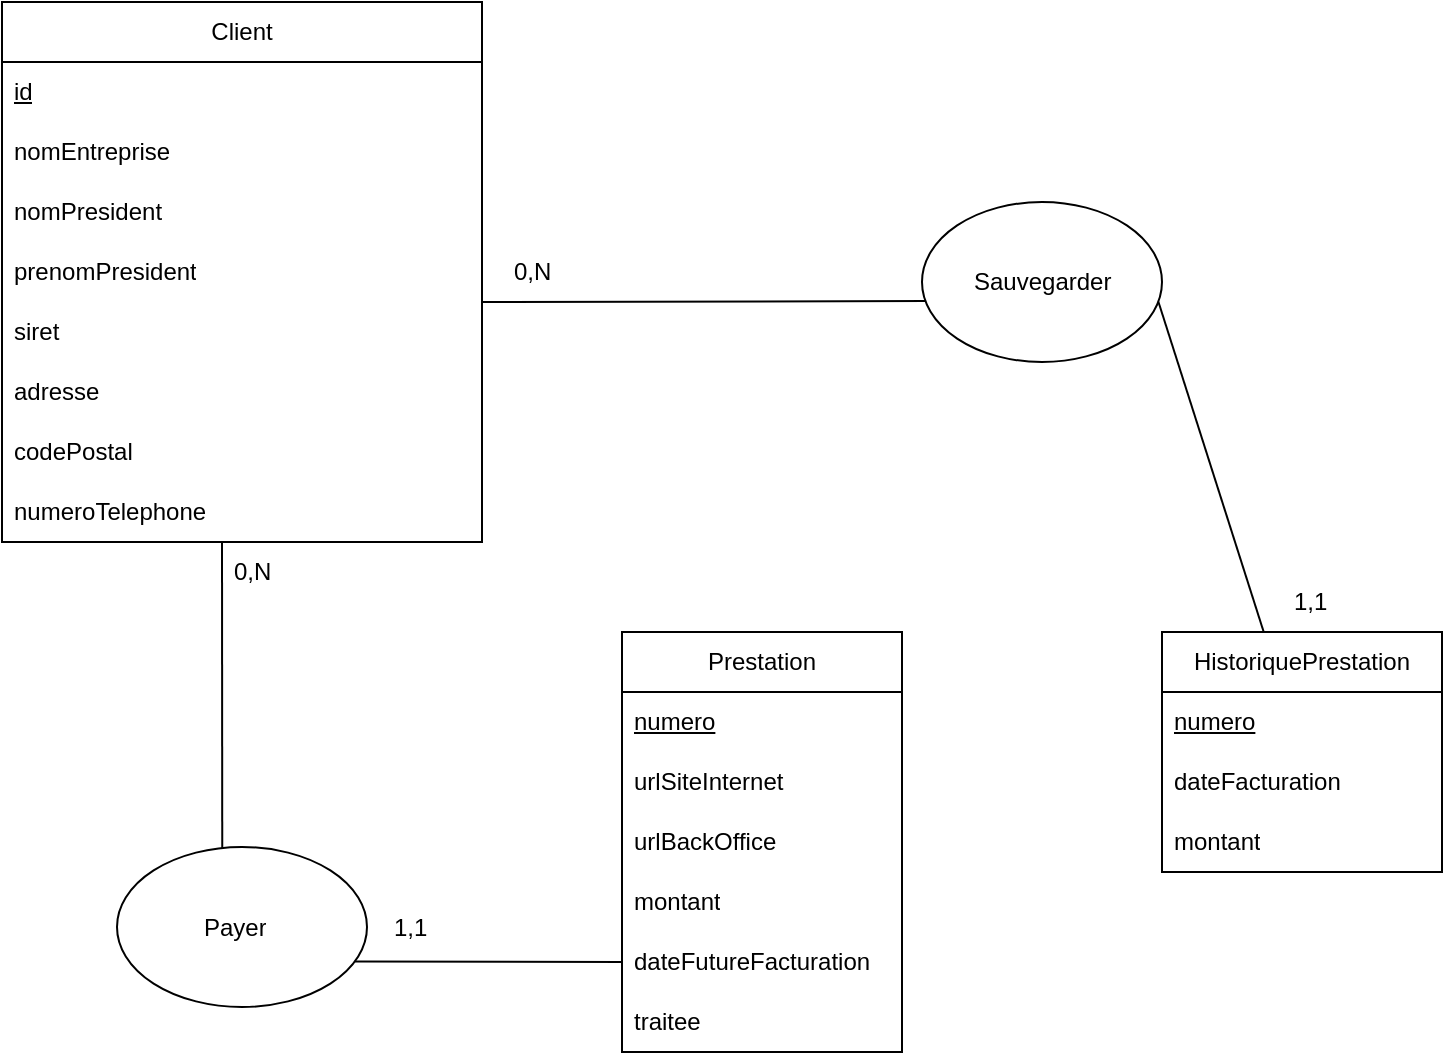 <mxfile version="20.8.3" type="github"><diagram id="iYAiYF2n1-anD4UUgkzh" name="Page-1"><mxGraphModel dx="1908" dy="1076" grid="1" gridSize="10" guides="1" tooltips="1" connect="1" arrows="1" fold="1" page="1" pageScale="1" pageWidth="3300" pageHeight="4681" math="0" shadow="0"><root><mxCell id="0"/><mxCell id="1" parent="0"/><mxCell id="dJ6SLA21yP_gBQb28mrh-1" value="Client" style="swimlane;fontStyle=0;childLayout=stackLayout;horizontal=1;startSize=30;horizontalStack=0;resizeParent=1;resizeParentMax=0;resizeLast=0;collapsible=1;marginBottom=0;whiteSpace=wrap;html=1;" vertex="1" parent="1"><mxGeometry x="970" y="210" width="240" height="270" as="geometry"/></mxCell><mxCell id="dJ6SLA21yP_gBQb28mrh-16" value="id" style="text;strokeColor=none;fillColor=none;align=left;verticalAlign=middle;spacingLeft=4;spacingRight=4;overflow=hidden;points=[[0,0.5],[1,0.5]];portConstraint=eastwest;rotatable=0;whiteSpace=wrap;html=1;fontStyle=4" vertex="1" parent="dJ6SLA21yP_gBQb28mrh-1"><mxGeometry y="30" width="240" height="30" as="geometry"/></mxCell><mxCell id="dJ6SLA21yP_gBQb28mrh-15" value="nomEntreprise" style="text;strokeColor=none;fillColor=none;align=left;verticalAlign=middle;spacingLeft=4;spacingRight=4;overflow=hidden;points=[[0,0.5],[1,0.5]];portConstraint=eastwest;rotatable=0;whiteSpace=wrap;html=1;" vertex="1" parent="dJ6SLA21yP_gBQb28mrh-1"><mxGeometry y="60" width="240" height="30" as="geometry"/></mxCell><mxCell id="dJ6SLA21yP_gBQb28mrh-2" value="nomPresident" style="text;strokeColor=none;fillColor=none;align=left;verticalAlign=middle;spacingLeft=4;spacingRight=4;overflow=hidden;points=[[0,0.5],[1,0.5]];portConstraint=eastwest;rotatable=0;whiteSpace=wrap;html=1;fontStyle=0" vertex="1" parent="dJ6SLA21yP_gBQb28mrh-1"><mxGeometry y="90" width="240" height="30" as="geometry"/></mxCell><mxCell id="dJ6SLA21yP_gBQb28mrh-3" value="prenomPresident" style="text;strokeColor=none;fillColor=none;align=left;verticalAlign=middle;spacingLeft=4;spacingRight=4;overflow=hidden;points=[[0,0.5],[1,0.5]];portConstraint=eastwest;rotatable=0;whiteSpace=wrap;html=1;" vertex="1" parent="dJ6SLA21yP_gBQb28mrh-1"><mxGeometry y="120" width="240" height="30" as="geometry"/></mxCell><mxCell id="dJ6SLA21yP_gBQb28mrh-4" value="siret" style="text;strokeColor=none;fillColor=none;align=left;verticalAlign=middle;spacingLeft=4;spacingRight=4;overflow=hidden;points=[[0,0.5],[1,0.5]];portConstraint=eastwest;rotatable=0;whiteSpace=wrap;html=1;" vertex="1" parent="dJ6SLA21yP_gBQb28mrh-1"><mxGeometry y="150" width="240" height="30" as="geometry"/></mxCell><mxCell id="dJ6SLA21yP_gBQb28mrh-12" value="adresse" style="text;strokeColor=none;fillColor=none;align=left;verticalAlign=middle;spacingLeft=4;spacingRight=4;overflow=hidden;points=[[0,0.5],[1,0.5]];portConstraint=eastwest;rotatable=0;whiteSpace=wrap;html=1;" vertex="1" parent="dJ6SLA21yP_gBQb28mrh-1"><mxGeometry y="180" width="240" height="30" as="geometry"/></mxCell><mxCell id="dJ6SLA21yP_gBQb28mrh-13" value="codePostal" style="text;strokeColor=none;fillColor=none;align=left;verticalAlign=middle;spacingLeft=4;spacingRight=4;overflow=hidden;points=[[0,0.5],[1,0.5]];portConstraint=eastwest;rotatable=0;whiteSpace=wrap;html=1;" vertex="1" parent="dJ6SLA21yP_gBQb28mrh-1"><mxGeometry y="210" width="240" height="30" as="geometry"/></mxCell><mxCell id="dJ6SLA21yP_gBQb28mrh-14" value="numeroTelephone" style="text;strokeColor=none;fillColor=none;align=left;verticalAlign=middle;spacingLeft=4;spacingRight=4;overflow=hidden;points=[[0,0.5],[1,0.5]];portConstraint=eastwest;rotatable=0;whiteSpace=wrap;html=1;" vertex="1" parent="dJ6SLA21yP_gBQb28mrh-1"><mxGeometry y="240" width="240" height="30" as="geometry"/></mxCell><mxCell id="dJ6SLA21yP_gBQb28mrh-27" value="" style="ellipse;whiteSpace=wrap;html=1;fontStyle=0;startSize=30;rotation=-90;" vertex="1" parent="1"><mxGeometry x="1050" y="610" width="80" height="125" as="geometry"/></mxCell><mxCell id="dJ6SLA21yP_gBQb28mrh-31" value="Prestation" style="swimlane;fontStyle=0;childLayout=stackLayout;horizontal=1;startSize=30;horizontalStack=0;resizeParent=1;resizeParentMax=0;resizeLast=0;collapsible=1;marginBottom=0;whiteSpace=wrap;html=1;" vertex="1" parent="1"><mxGeometry x="1280" y="525" width="140" height="210" as="geometry"/></mxCell><mxCell id="dJ6SLA21yP_gBQb28mrh-32" value="numero" style="text;strokeColor=none;fillColor=none;align=left;verticalAlign=middle;spacingLeft=4;spacingRight=4;overflow=hidden;points=[[0,0.5],[1,0.5]];portConstraint=eastwest;rotatable=0;whiteSpace=wrap;html=1;fontStyle=4" vertex="1" parent="dJ6SLA21yP_gBQb28mrh-31"><mxGeometry y="30" width="140" height="30" as="geometry"/></mxCell><mxCell id="dJ6SLA21yP_gBQb28mrh-40" value="urlSiteInternet" style="text;strokeColor=none;fillColor=none;align=left;verticalAlign=middle;spacingLeft=4;spacingRight=4;overflow=hidden;points=[[0,0.5],[1,0.5]];portConstraint=eastwest;rotatable=0;whiteSpace=wrap;html=1;" vertex="1" parent="dJ6SLA21yP_gBQb28mrh-31"><mxGeometry y="60" width="140" height="30" as="geometry"/></mxCell><mxCell id="dJ6SLA21yP_gBQb28mrh-41" value="urlBackOffice" style="text;strokeColor=none;fillColor=none;align=left;verticalAlign=middle;spacingLeft=4;spacingRight=4;overflow=hidden;points=[[0,0.5],[1,0.5]];portConstraint=eastwest;rotatable=0;whiteSpace=wrap;html=1;" vertex="1" parent="dJ6SLA21yP_gBQb28mrh-31"><mxGeometry y="90" width="140" height="30" as="geometry"/></mxCell><mxCell id="dJ6SLA21yP_gBQb28mrh-42" value="montant" style="text;strokeColor=none;fillColor=none;align=left;verticalAlign=middle;spacingLeft=4;spacingRight=4;overflow=hidden;points=[[0,0.5],[1,0.5]];portConstraint=eastwest;rotatable=0;whiteSpace=wrap;html=1;" vertex="1" parent="dJ6SLA21yP_gBQb28mrh-31"><mxGeometry y="120" width="140" height="30" as="geometry"/></mxCell><mxCell id="dJ6SLA21yP_gBQb28mrh-34" value="dateFutureFacturation" style="text;strokeColor=none;fillColor=none;align=left;verticalAlign=middle;spacingLeft=4;spacingRight=4;overflow=hidden;points=[[0,0.5],[1,0.5]];portConstraint=eastwest;rotatable=0;whiteSpace=wrap;html=1;" vertex="1" parent="dJ6SLA21yP_gBQb28mrh-31"><mxGeometry y="150" width="140" height="30" as="geometry"/></mxCell><mxCell id="dJ6SLA21yP_gBQb28mrh-43" value="traitee" style="text;strokeColor=none;fillColor=none;align=left;verticalAlign=middle;spacingLeft=4;spacingRight=4;overflow=hidden;points=[[0,0.5],[1,0.5]];portConstraint=eastwest;rotatable=0;whiteSpace=wrap;html=1;" vertex="1" parent="dJ6SLA21yP_gBQb28mrh-31"><mxGeometry y="180" width="140" height="30" as="geometry"/></mxCell><mxCell id="dJ6SLA21yP_gBQb28mrh-35" value="" style="endArrow=none;html=1;rounded=0;exitX=0.99;exitY=0.421;exitDx=0;exitDy=0;exitPerimeter=0;" edge="1" parent="1" source="dJ6SLA21yP_gBQb28mrh-27"><mxGeometry width="50" height="50" relative="1" as="geometry"><mxPoint x="1080" y="630" as="sourcePoint"/><mxPoint x="1080" y="480" as="targetPoint"/></mxGeometry></mxCell><mxCell id="dJ6SLA21yP_gBQb28mrh-36" value="" style="endArrow=none;html=1;rounded=0;exitX=0.284;exitY=0.952;exitDx=0;exitDy=0;exitPerimeter=0;entryX=0;entryY=0.5;entryDx=0;entryDy=0;" edge="1" parent="1" source="dJ6SLA21yP_gBQb28mrh-27"><mxGeometry width="50" height="50" relative="1" as="geometry"><mxPoint x="1090.125" y="643.3" as="sourcePoint"/><mxPoint x="1280" y="690" as="targetPoint"/></mxGeometry></mxCell><mxCell id="dJ6SLA21yP_gBQb28mrh-37" value="Payer" style="text;strokeColor=none;fillColor=none;align=left;verticalAlign=middle;spacingLeft=4;spacingRight=4;overflow=hidden;points=[[0,0.5],[1,0.5]];portConstraint=eastwest;rotatable=0;whiteSpace=wrap;html=1;" vertex="1" parent="1"><mxGeometry x="1065" y="657.5" width="50" height="30" as="geometry"/></mxCell><mxCell id="dJ6SLA21yP_gBQb28mrh-38" value="0,N&lt;span style=&quot;color: rgba(0, 0, 0, 0); font-family: monospace; font-size: 0px;&quot;&gt;%3CmxGraphModel%3E%3Croot%3E%3CmxCell%20id%3D%220%22%2F%3E%3CmxCell%20id%3D%221%22%20parent%3D%220%22%2F%3E%3CmxCell%20id%3D%222%22%20value%3D%22%22%20style%3D%22endArrow%3Dnone%3Bhtml%3D1%3Brounded%3D0%3BexitX%3D0.99%3BexitY%3D0.421%3BexitDx%3D0%3BexitDy%3D0%3BexitPerimeter%3D0%3B%22%20edge%3D%221%22%20parent%3D%221%22%3E%3CmxGeometry%20width%3D%2250%22%20height%3D%2250%22%20relative%3D%221%22%20as%3D%22geometry%22%3E%3CmxPoint%20x%3D%22120.125%22%20y%3D%22583.3%22%20as%3D%22sourcePoint%22%2F%3E%3CmxPoint%20x%3D%22120%22%20y%3D%22430%22%20as%3D%22targetPoint%22%2F%3E%3C%2FmxGeometry%3E%3C%2FmxCell%3E%3C%2Froot%3E%3C%2FmxGraphModel%3E&lt;/span&gt;" style="text;strokeColor=none;fillColor=none;align=left;verticalAlign=middle;spacingLeft=4;spacingRight=4;overflow=hidden;points=[[0,0.5],[1,0.5]];portConstraint=eastwest;rotatable=0;whiteSpace=wrap;html=1;" vertex="1" parent="1"><mxGeometry x="1080" y="480" width="80" height="30" as="geometry"/></mxCell><mxCell id="dJ6SLA21yP_gBQb28mrh-39" value="1,1" style="text;strokeColor=none;fillColor=none;align=left;verticalAlign=middle;spacingLeft=4;spacingRight=4;overflow=hidden;points=[[0,0.5],[1,0.5]];portConstraint=eastwest;rotatable=0;whiteSpace=wrap;html=1;" vertex="1" parent="1"><mxGeometry x="1160" y="657.5" width="80" height="30" as="geometry"/></mxCell><mxCell id="dJ6SLA21yP_gBQb28mrh-44" value="HistoriquePrestation" style="swimlane;fontStyle=0;childLayout=stackLayout;horizontal=1;startSize=30;horizontalStack=0;resizeParent=1;resizeParentMax=0;resizeLast=0;collapsible=1;marginBottom=0;whiteSpace=wrap;html=1;" vertex="1" parent="1"><mxGeometry x="1550" y="525" width="140" height="120" as="geometry"/></mxCell><mxCell id="dJ6SLA21yP_gBQb28mrh-45" value="&lt;u&gt;numero&lt;/u&gt;" style="text;strokeColor=none;fillColor=none;align=left;verticalAlign=middle;spacingLeft=4;spacingRight=4;overflow=hidden;points=[[0,0.5],[1,0.5]];portConstraint=eastwest;rotatable=0;whiteSpace=wrap;html=1;" vertex="1" parent="dJ6SLA21yP_gBQb28mrh-44"><mxGeometry y="30" width="140" height="30" as="geometry"/></mxCell><mxCell id="dJ6SLA21yP_gBQb28mrh-46" value="dateFacturation" style="text;strokeColor=none;fillColor=none;align=left;verticalAlign=middle;spacingLeft=4;spacingRight=4;overflow=hidden;points=[[0,0.5],[1,0.5]];portConstraint=eastwest;rotatable=0;whiteSpace=wrap;html=1;" vertex="1" parent="dJ6SLA21yP_gBQb28mrh-44"><mxGeometry y="60" width="140" height="30" as="geometry"/></mxCell><mxCell id="dJ6SLA21yP_gBQb28mrh-47" value="montant" style="text;strokeColor=none;fillColor=none;align=left;verticalAlign=middle;spacingLeft=4;spacingRight=4;overflow=hidden;points=[[0,0.5],[1,0.5]];portConstraint=eastwest;rotatable=0;whiteSpace=wrap;html=1;" vertex="1" parent="dJ6SLA21yP_gBQb28mrh-44"><mxGeometry y="90" width="140" height="30" as="geometry"/></mxCell><mxCell id="dJ6SLA21yP_gBQb28mrh-49" value="" style="ellipse;whiteSpace=wrap;html=1;" vertex="1" parent="1"><mxGeometry x="1430" y="310" width="120" height="80" as="geometry"/></mxCell><mxCell id="dJ6SLA21yP_gBQb28mrh-50" value="Sauvegarder" style="text;strokeColor=none;fillColor=none;align=left;verticalAlign=middle;spacingLeft=4;spacingRight=4;overflow=hidden;points=[[0,0.5],[1,0.5]];portConstraint=eastwest;rotatable=0;whiteSpace=wrap;html=1;" vertex="1" parent="1"><mxGeometry x="1450" y="335" width="80" height="30" as="geometry"/></mxCell><mxCell id="dJ6SLA21yP_gBQb28mrh-51" value="" style="endArrow=none;html=1;rounded=0;entryX=0.015;entryY=0.619;entryDx=0;entryDy=0;exitX=0.998;exitY=0;exitDx=0;exitDy=0;exitPerimeter=0;entryPerimeter=0;" edge="1" parent="1" source="dJ6SLA21yP_gBQb28mrh-4" target="dJ6SLA21yP_gBQb28mrh-49"><mxGeometry width="50" height="50" relative="1" as="geometry"><mxPoint x="1400" y="500" as="sourcePoint"/><mxPoint x="1450" y="450" as="targetPoint"/></mxGeometry></mxCell><mxCell id="dJ6SLA21yP_gBQb28mrh-52" value="" style="endArrow=none;html=1;rounded=0;entryX=0.985;entryY=0.623;entryDx=0;entryDy=0;entryPerimeter=0;" edge="1" parent="1" source="dJ6SLA21yP_gBQb28mrh-44" target="dJ6SLA21yP_gBQb28mrh-49"><mxGeometry width="50" height="50" relative="1" as="geometry"><mxPoint x="1600" y="440" as="sourcePoint"/><mxPoint x="1570" y="320" as="targetPoint"/></mxGeometry></mxCell><mxCell id="dJ6SLA21yP_gBQb28mrh-53" value="0,N" style="text;strokeColor=none;fillColor=none;align=left;verticalAlign=middle;spacingLeft=4;spacingRight=4;overflow=hidden;points=[[0,0.5],[1,0.5]];portConstraint=eastwest;rotatable=0;whiteSpace=wrap;html=1;" vertex="1" parent="1"><mxGeometry x="1220" y="330" width="80" height="30" as="geometry"/></mxCell><mxCell id="dJ6SLA21yP_gBQb28mrh-54" value="1,1" style="text;strokeColor=none;fillColor=none;align=left;verticalAlign=middle;spacingLeft=4;spacingRight=4;overflow=hidden;points=[[0,0.5],[1,0.5]];portConstraint=eastwest;rotatable=0;whiteSpace=wrap;html=1;" vertex="1" parent="1"><mxGeometry x="1610" y="495" width="80" height="30" as="geometry"/></mxCell></root></mxGraphModel></diagram></mxfile>
